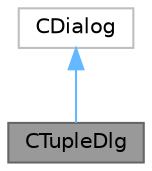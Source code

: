 digraph "CTupleDlg"
{
 // LATEX_PDF_SIZE
  bgcolor="transparent";
  edge [fontname=Helvetica,fontsize=10,labelfontname=Helvetica,labelfontsize=10];
  node [fontname=Helvetica,fontsize=10,shape=box,height=0.2,width=0.4];
  Node1 [id="Node000001",label="CTupleDlg",height=0.2,width=0.4,color="gray40", fillcolor="grey60", style="filled", fontcolor="black",tooltip="A dialog class for handling tuple selection and display."];
  Node2 -> Node1 [id="edge1_Node000001_Node000002",dir="back",color="steelblue1",style="solid",tooltip=" "];
  Node2 [id="Node000002",label="CDialog",height=0.2,width=0.4,color="grey75", fillcolor="white", style="filled",tooltip=" "];
}
